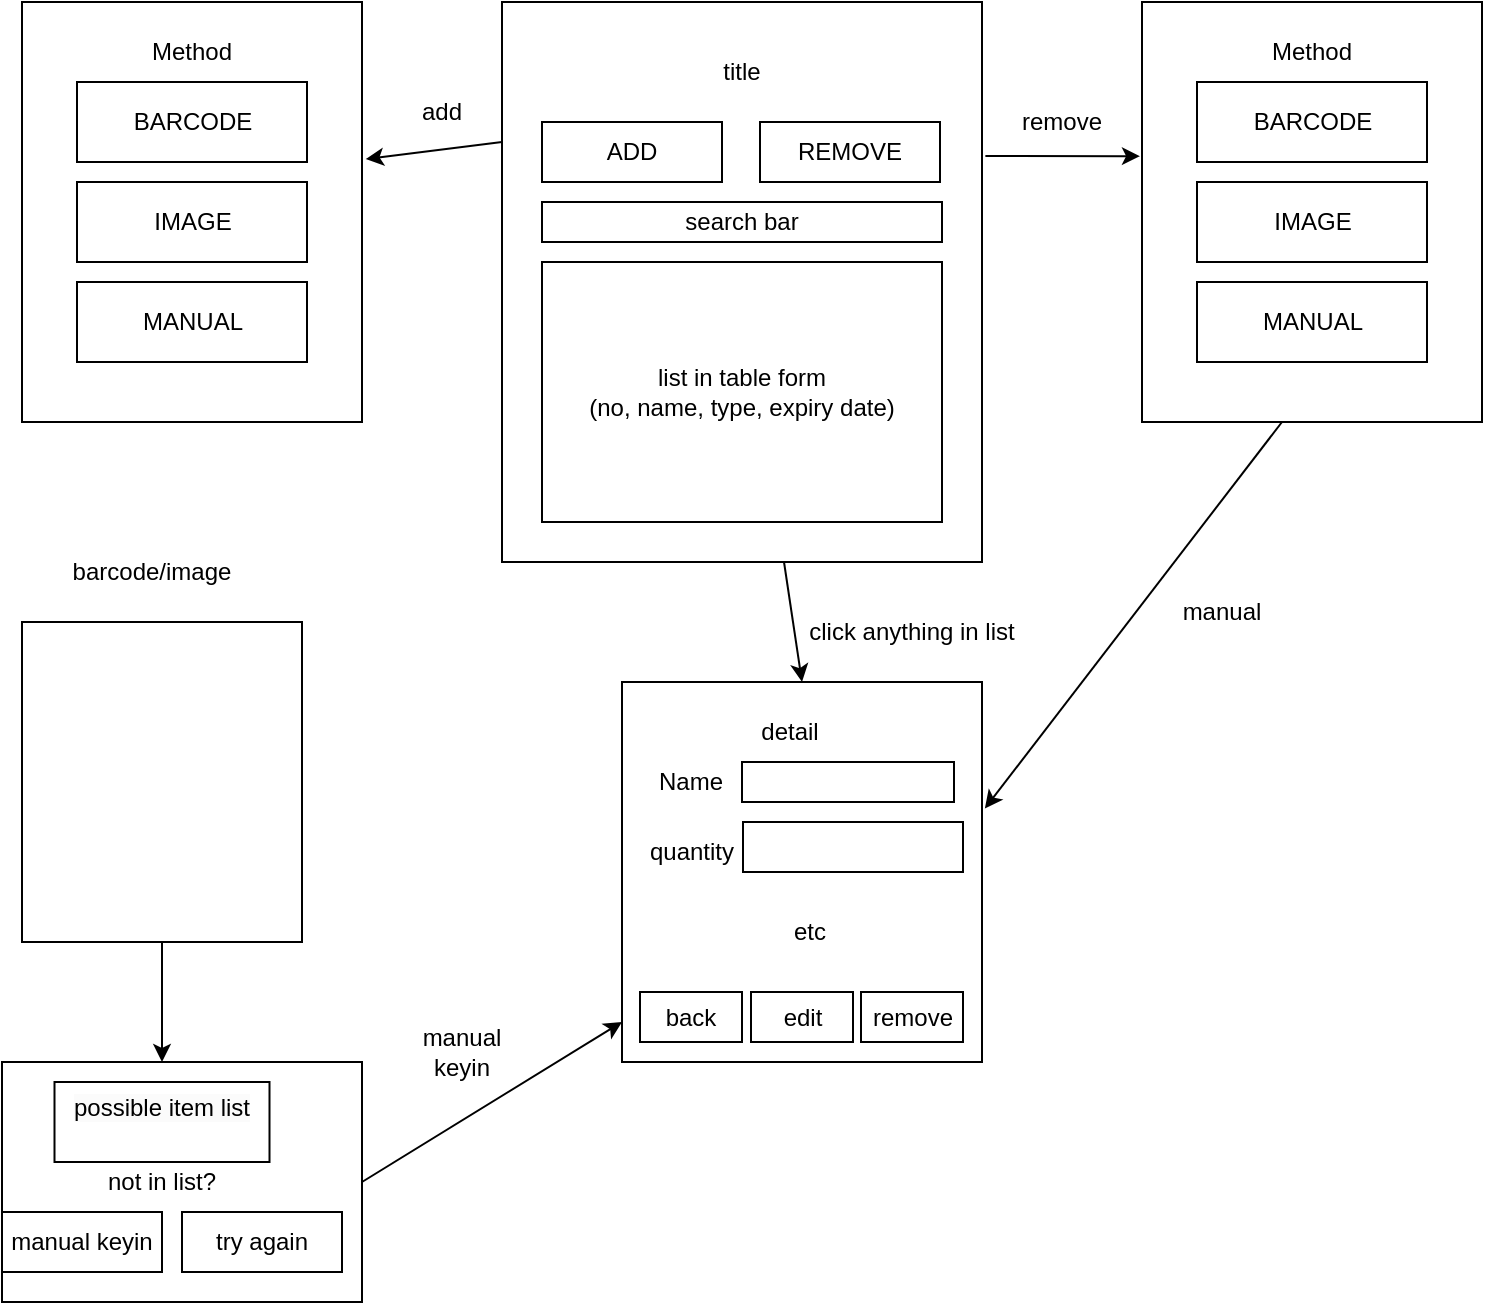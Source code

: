 <mxfile version="22.1.7" type="github">
  <diagram name="Page-1" id="3tvBitjjLWTjOs_s5dAi">
    <mxGraphModel dx="1388" dy="760" grid="1" gridSize="10" guides="1" tooltips="1" connect="1" arrows="1" fold="1" page="1" pageScale="1" pageWidth="827" pageHeight="1169" math="0" shadow="0">
      <root>
        <mxCell id="0" />
        <mxCell id="1" parent="0" />
        <mxCell id="I2ZRdoPMqHYLcZkp6IiS-1" value="" style="rounded=0;whiteSpace=wrap;html=1;" vertex="1" parent="1">
          <mxGeometry x="290" y="90" width="240" height="280" as="geometry" />
        </mxCell>
        <mxCell id="I2ZRdoPMqHYLcZkp6IiS-2" value="title" style="text;html=1;strokeColor=none;fillColor=none;align=center;verticalAlign=middle;whiteSpace=wrap;rounded=0;" vertex="1" parent="1">
          <mxGeometry x="380" y="110" width="60" height="30" as="geometry" />
        </mxCell>
        <mxCell id="I2ZRdoPMqHYLcZkp6IiS-3" value="ADD" style="rounded=0;whiteSpace=wrap;html=1;" vertex="1" parent="1">
          <mxGeometry x="310" y="150" width="90" height="30" as="geometry" />
        </mxCell>
        <mxCell id="I2ZRdoPMqHYLcZkp6IiS-4" value="REMOVE" style="rounded=0;whiteSpace=wrap;html=1;" vertex="1" parent="1">
          <mxGeometry x="419" y="150" width="90" height="30" as="geometry" />
        </mxCell>
        <mxCell id="I2ZRdoPMqHYLcZkp6IiS-5" value="list in table form&lt;br&gt;(no, name, type, expiry date)" style="rounded=0;whiteSpace=wrap;html=1;" vertex="1" parent="1">
          <mxGeometry x="310" y="220" width="200" height="130" as="geometry" />
        </mxCell>
        <mxCell id="I2ZRdoPMqHYLcZkp6IiS-6" value="" style="rounded=0;whiteSpace=wrap;html=1;" vertex="1" parent="1">
          <mxGeometry x="50" y="90" width="170" height="210" as="geometry" />
        </mxCell>
        <mxCell id="I2ZRdoPMqHYLcZkp6IiS-7" value="" style="endArrow=classic;html=1;rounded=0;entryX=1.011;entryY=0.374;entryDx=0;entryDy=0;exitX=0;exitY=0.25;exitDx=0;exitDy=0;entryPerimeter=0;" edge="1" parent="1" source="I2ZRdoPMqHYLcZkp6IiS-1" target="I2ZRdoPMqHYLcZkp6IiS-6">
          <mxGeometry width="50" height="50" relative="1" as="geometry">
            <mxPoint x="430" y="220" as="sourcePoint" />
            <mxPoint x="480" y="170" as="targetPoint" />
          </mxGeometry>
        </mxCell>
        <mxCell id="I2ZRdoPMqHYLcZkp6IiS-8" value="add" style="text;html=1;strokeColor=none;fillColor=none;align=center;verticalAlign=middle;whiteSpace=wrap;rounded=0;" vertex="1" parent="1">
          <mxGeometry x="230" y="130" width="60" height="30" as="geometry" />
        </mxCell>
        <mxCell id="I2ZRdoPMqHYLcZkp6IiS-9" value="Method" style="text;html=1;strokeColor=none;fillColor=none;align=center;verticalAlign=middle;whiteSpace=wrap;rounded=0;" vertex="1" parent="1">
          <mxGeometry x="105" y="100" width="60" height="30" as="geometry" />
        </mxCell>
        <mxCell id="I2ZRdoPMqHYLcZkp6IiS-10" value="BARCODE" style="rounded=0;whiteSpace=wrap;html=1;" vertex="1" parent="1">
          <mxGeometry x="77.5" y="130" width="115" height="40" as="geometry" />
        </mxCell>
        <mxCell id="I2ZRdoPMqHYLcZkp6IiS-11" value="IMAGE" style="rounded=0;whiteSpace=wrap;html=1;" vertex="1" parent="1">
          <mxGeometry x="77.5" y="180" width="115" height="40" as="geometry" />
        </mxCell>
        <mxCell id="I2ZRdoPMqHYLcZkp6IiS-12" value="MANUAL" style="rounded=0;whiteSpace=wrap;html=1;" vertex="1" parent="1">
          <mxGeometry x="77.5" y="230" width="115" height="40" as="geometry" />
        </mxCell>
        <mxCell id="I2ZRdoPMqHYLcZkp6IiS-13" value="search bar" style="rounded=0;whiteSpace=wrap;html=1;" vertex="1" parent="1">
          <mxGeometry x="310" y="190" width="200" height="20" as="geometry" />
        </mxCell>
        <mxCell id="I2ZRdoPMqHYLcZkp6IiS-14" value="" style="rounded=0;whiteSpace=wrap;html=1;" vertex="1" parent="1">
          <mxGeometry x="610" y="90" width="170" height="210" as="geometry" />
        </mxCell>
        <mxCell id="I2ZRdoPMqHYLcZkp6IiS-15" value="Method" style="text;html=1;strokeColor=none;fillColor=none;align=center;verticalAlign=middle;whiteSpace=wrap;rounded=0;" vertex="1" parent="1">
          <mxGeometry x="665" y="100" width="60" height="30" as="geometry" />
        </mxCell>
        <mxCell id="I2ZRdoPMqHYLcZkp6IiS-16" value="BARCODE" style="rounded=0;whiteSpace=wrap;html=1;" vertex="1" parent="1">
          <mxGeometry x="637.5" y="130" width="115" height="40" as="geometry" />
        </mxCell>
        <mxCell id="I2ZRdoPMqHYLcZkp6IiS-17" value="IMAGE" style="rounded=0;whiteSpace=wrap;html=1;" vertex="1" parent="1">
          <mxGeometry x="637.5" y="180" width="115" height="40" as="geometry" />
        </mxCell>
        <mxCell id="I2ZRdoPMqHYLcZkp6IiS-18" value="MANUAL" style="rounded=0;whiteSpace=wrap;html=1;" vertex="1" parent="1">
          <mxGeometry x="637.5" y="230" width="115" height="40" as="geometry" />
        </mxCell>
        <mxCell id="I2ZRdoPMqHYLcZkp6IiS-19" value="" style="endArrow=classic;html=1;rounded=0;entryX=-0.006;entryY=0.367;entryDx=0;entryDy=0;entryPerimeter=0;exitX=1.007;exitY=0.275;exitDx=0;exitDy=0;exitPerimeter=0;" edge="1" parent="1" source="I2ZRdoPMqHYLcZkp6IiS-1" target="I2ZRdoPMqHYLcZkp6IiS-14">
          <mxGeometry width="50" height="50" relative="1" as="geometry">
            <mxPoint x="380" y="250" as="sourcePoint" />
            <mxPoint x="430" y="200" as="targetPoint" />
          </mxGeometry>
        </mxCell>
        <mxCell id="I2ZRdoPMqHYLcZkp6IiS-20" value="remove" style="text;html=1;strokeColor=none;fillColor=none;align=center;verticalAlign=middle;whiteSpace=wrap;rounded=0;" vertex="1" parent="1">
          <mxGeometry x="540" y="135" width="60" height="30" as="geometry" />
        </mxCell>
        <mxCell id="I2ZRdoPMqHYLcZkp6IiS-21" value="" style="endArrow=classic;html=1;rounded=0;" edge="1" parent="1" source="I2ZRdoPMqHYLcZkp6IiS-1">
          <mxGeometry width="50" height="50" relative="1" as="geometry">
            <mxPoint x="380" y="330" as="sourcePoint" />
            <mxPoint x="440" y="430" as="targetPoint" />
          </mxGeometry>
        </mxCell>
        <mxCell id="I2ZRdoPMqHYLcZkp6IiS-22" value="" style="rounded=0;whiteSpace=wrap;html=1;" vertex="1" parent="1">
          <mxGeometry x="350" y="430" width="180" height="190" as="geometry" />
        </mxCell>
        <mxCell id="I2ZRdoPMqHYLcZkp6IiS-23" value="click anything in list" style="text;html=1;strokeColor=none;fillColor=none;align=center;verticalAlign=middle;whiteSpace=wrap;rounded=0;" vertex="1" parent="1">
          <mxGeometry x="440" y="390" width="110" height="30" as="geometry" />
        </mxCell>
        <mxCell id="I2ZRdoPMqHYLcZkp6IiS-24" value="detail" style="text;html=1;strokeColor=none;fillColor=none;align=center;verticalAlign=middle;whiteSpace=wrap;rounded=0;" vertex="1" parent="1">
          <mxGeometry x="404" y="440" width="60" height="30" as="geometry" />
        </mxCell>
        <mxCell id="I2ZRdoPMqHYLcZkp6IiS-28" value="Name" style="text;html=1;strokeColor=none;fillColor=none;align=center;verticalAlign=middle;whiteSpace=wrap;rounded=0;" vertex="1" parent="1">
          <mxGeometry x="359" y="470" width="51" height="20" as="geometry" />
        </mxCell>
        <mxCell id="I2ZRdoPMqHYLcZkp6IiS-29" value="" style="rounded=0;whiteSpace=wrap;html=1;" vertex="1" parent="1">
          <mxGeometry x="410" y="470" width="106" height="20" as="geometry" />
        </mxCell>
        <mxCell id="I2ZRdoPMqHYLcZkp6IiS-30" value="back" style="rounded=0;whiteSpace=wrap;html=1;" vertex="1" parent="1">
          <mxGeometry x="359" y="585" width="51" height="25" as="geometry" />
        </mxCell>
        <mxCell id="I2ZRdoPMqHYLcZkp6IiS-31" value="edit" style="rounded=0;whiteSpace=wrap;html=1;" vertex="1" parent="1">
          <mxGeometry x="414.5" y="585" width="51" height="25" as="geometry" />
        </mxCell>
        <mxCell id="I2ZRdoPMqHYLcZkp6IiS-33" value="remove" style="rounded=0;whiteSpace=wrap;html=1;" vertex="1" parent="1">
          <mxGeometry x="469.5" y="585" width="51" height="25" as="geometry" />
        </mxCell>
        <mxCell id="I2ZRdoPMqHYLcZkp6IiS-34" value="quantity" style="text;html=1;strokeColor=none;fillColor=none;align=center;verticalAlign=middle;whiteSpace=wrap;rounded=0;" vertex="1" parent="1">
          <mxGeometry x="354.5" y="500" width="60" height="30" as="geometry" />
        </mxCell>
        <mxCell id="I2ZRdoPMqHYLcZkp6IiS-35" value="" style="rounded=0;whiteSpace=wrap;html=1;" vertex="1" parent="1">
          <mxGeometry x="410.5" y="500" width="110" height="25" as="geometry" />
        </mxCell>
        <mxCell id="I2ZRdoPMqHYLcZkp6IiS-36" value="etc" style="text;html=1;strokeColor=none;fillColor=none;align=center;verticalAlign=middle;whiteSpace=wrap;rounded=0;" vertex="1" parent="1">
          <mxGeometry x="414" y="540" width="60" height="30" as="geometry" />
        </mxCell>
        <mxCell id="I2ZRdoPMqHYLcZkp6IiS-37" value="" style="endArrow=classic;html=1;rounded=0;entryX=1.008;entryY=0.333;entryDx=0;entryDy=0;entryPerimeter=0;" edge="1" parent="1" target="I2ZRdoPMqHYLcZkp6IiS-22">
          <mxGeometry width="50" height="50" relative="1" as="geometry">
            <mxPoint x="680" y="300" as="sourcePoint" />
            <mxPoint x="520" y="450" as="targetPoint" />
          </mxGeometry>
        </mxCell>
        <mxCell id="I2ZRdoPMqHYLcZkp6IiS-38" value="manual" style="text;html=1;strokeColor=none;fillColor=none;align=center;verticalAlign=middle;whiteSpace=wrap;rounded=0;" vertex="1" parent="1">
          <mxGeometry x="620" y="380" width="60" height="30" as="geometry" />
        </mxCell>
        <mxCell id="I2ZRdoPMqHYLcZkp6IiS-39" value="" style="rounded=0;whiteSpace=wrap;html=1;" vertex="1" parent="1">
          <mxGeometry x="50" y="400" width="140" height="160" as="geometry" />
        </mxCell>
        <mxCell id="I2ZRdoPMqHYLcZkp6IiS-40" value="barcode/image" style="text;html=1;strokeColor=none;fillColor=none;align=center;verticalAlign=middle;whiteSpace=wrap;rounded=0;" vertex="1" parent="1">
          <mxGeometry x="65" y="360" width="100" height="30" as="geometry" />
        </mxCell>
        <mxCell id="I2ZRdoPMqHYLcZkp6IiS-41" value="" style="endArrow=classic;html=1;rounded=0;exitX=0.5;exitY=1;exitDx=0;exitDy=0;" edge="1" parent="1" source="I2ZRdoPMqHYLcZkp6IiS-39">
          <mxGeometry width="50" height="50" relative="1" as="geometry">
            <mxPoint x="260" y="610" as="sourcePoint" />
            <mxPoint x="120" y="620" as="targetPoint" />
          </mxGeometry>
        </mxCell>
        <mxCell id="I2ZRdoPMqHYLcZkp6IiS-42" value="" style="rounded=0;whiteSpace=wrap;html=1;" vertex="1" parent="1">
          <mxGeometry x="40" y="620" width="180" height="120" as="geometry" />
        </mxCell>
        <mxCell id="I2ZRdoPMqHYLcZkp6IiS-44" value="not in list?" style="text;html=1;strokeColor=none;fillColor=none;align=center;verticalAlign=middle;whiteSpace=wrap;rounded=0;" vertex="1" parent="1">
          <mxGeometry x="90" y="665" width="60" height="30" as="geometry" />
        </mxCell>
        <mxCell id="I2ZRdoPMqHYLcZkp6IiS-45" value="&#xa;&lt;span style=&quot;color: rgb(0, 0, 0); font-family: Helvetica; font-size: 12px; font-style: normal; font-variant-ligatures: normal; font-variant-caps: normal; font-weight: 400; letter-spacing: normal; orphans: 2; text-align: center; text-indent: 0px; text-transform: none; widows: 2; word-spacing: 0px; -webkit-text-stroke-width: 0px; background-color: rgb(251, 251, 251); text-decoration-thickness: initial; text-decoration-style: initial; text-decoration-color: initial; float: none; display: inline !important;&quot;&gt;possible item list&lt;/span&gt;&#xa;&#xa;" style="rounded=0;whiteSpace=wrap;html=1;" vertex="1" parent="1">
          <mxGeometry x="66.25" y="630" width="107.5" height="40" as="geometry" />
        </mxCell>
        <mxCell id="I2ZRdoPMqHYLcZkp6IiS-47" value="manual keyin" style="rounded=0;whiteSpace=wrap;html=1;" vertex="1" parent="1">
          <mxGeometry x="40" y="695" width="80" height="30" as="geometry" />
        </mxCell>
        <mxCell id="I2ZRdoPMqHYLcZkp6IiS-48" value="try again" style="rounded=0;whiteSpace=wrap;html=1;" vertex="1" parent="1">
          <mxGeometry x="130" y="695" width="80" height="30" as="geometry" />
        </mxCell>
        <mxCell id="I2ZRdoPMqHYLcZkp6IiS-49" value="" style="endArrow=classic;html=1;rounded=0;exitX=1;exitY=0.5;exitDx=0;exitDy=0;" edge="1" parent="1" source="I2ZRdoPMqHYLcZkp6IiS-42">
          <mxGeometry width="50" height="50" relative="1" as="geometry">
            <mxPoint x="370" y="610" as="sourcePoint" />
            <mxPoint x="350" y="600" as="targetPoint" />
          </mxGeometry>
        </mxCell>
        <mxCell id="I2ZRdoPMqHYLcZkp6IiS-50" value="manual keyin" style="text;html=1;strokeColor=none;fillColor=none;align=center;verticalAlign=middle;whiteSpace=wrap;rounded=0;" vertex="1" parent="1">
          <mxGeometry x="240" y="590" width="60" height="50" as="geometry" />
        </mxCell>
      </root>
    </mxGraphModel>
  </diagram>
</mxfile>
